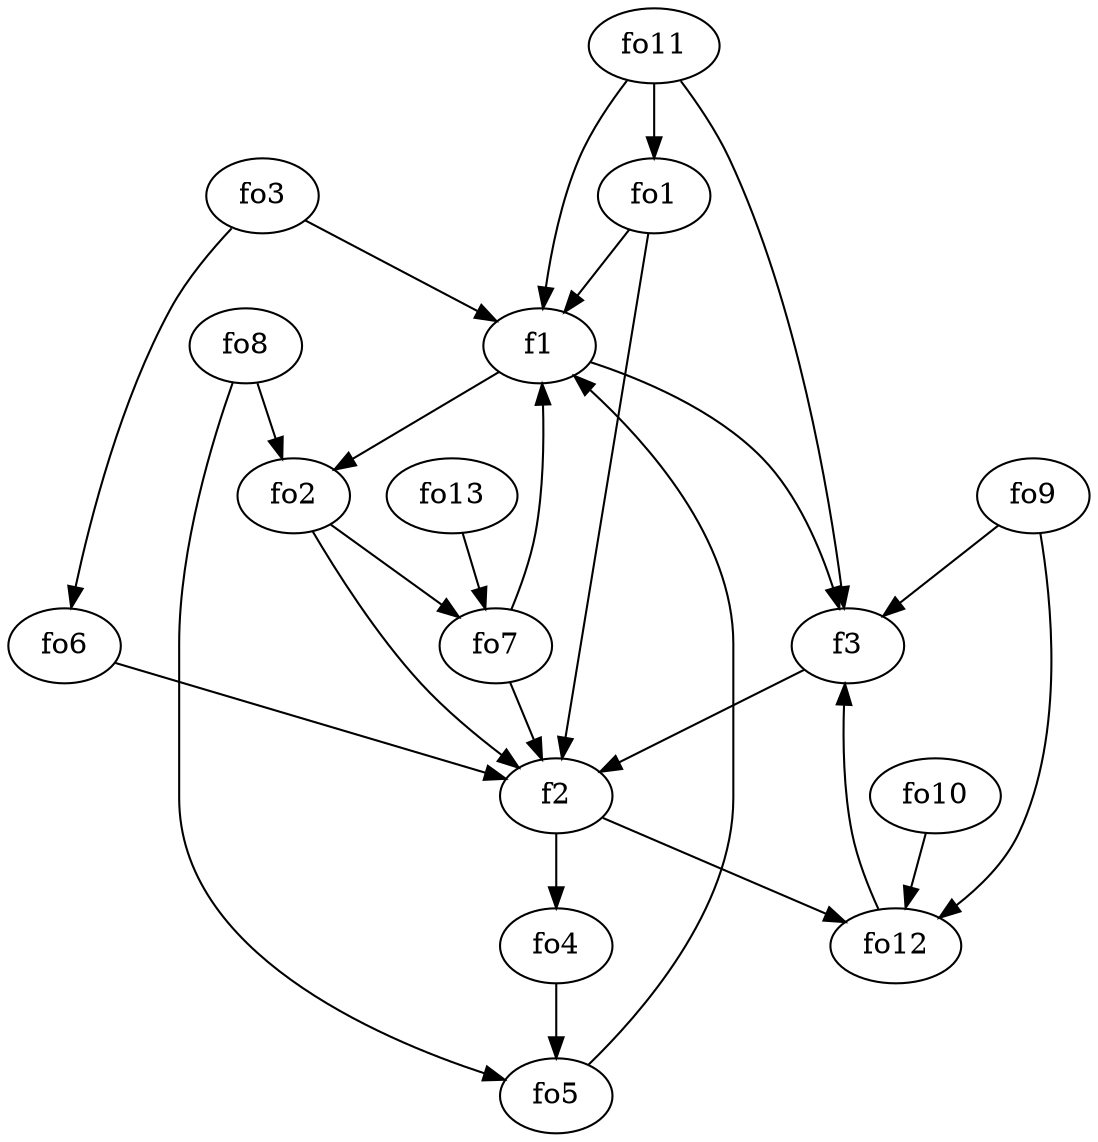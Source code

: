 strict digraph  {
f1;
f2;
f3;
fo1;
fo2;
fo3;
fo4;
fo5;
fo6;
fo7;
fo8;
fo9;
fo10;
fo11;
fo12;
fo13;
f1 -> f3  [weight=2];
f1 -> fo2  [weight=2];
f2 -> fo12  [weight=2];
f2 -> fo4  [weight=2];
f3 -> f2  [weight=2];
fo1 -> f1  [weight=2];
fo1 -> f2  [weight=2];
fo2 -> f2  [weight=2];
fo2 -> fo7  [weight=2];
fo3 -> fo6  [weight=2];
fo3 -> f1  [weight=2];
fo4 -> fo5  [weight=2];
fo5 -> f1  [weight=2];
fo6 -> f2  [weight=2];
fo7 -> f2  [weight=2];
fo7 -> f1  [weight=2];
fo8 -> fo2  [weight=2];
fo8 -> fo5  [weight=2];
fo9 -> fo12  [weight=2];
fo9 -> f3  [weight=2];
fo10 -> fo12  [weight=2];
fo11 -> f1  [weight=2];
fo11 -> f3  [weight=2];
fo11 -> fo1  [weight=2];
fo12 -> f3  [weight=2];
fo13 -> fo7  [weight=2];
}
